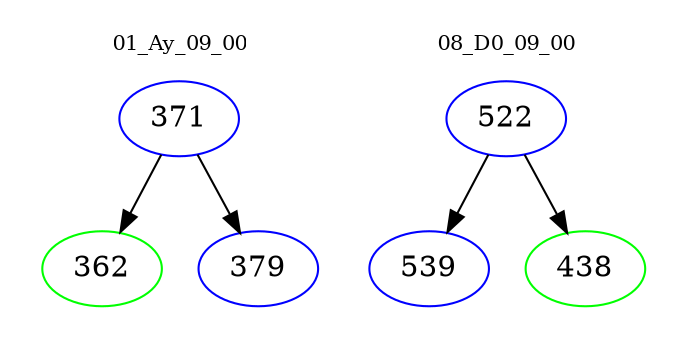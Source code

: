 digraph{
subgraph cluster_0 {
color = white
label = "01_Ay_09_00";
fontsize=10;
T0_371 [label="371", color="blue"]
T0_371 -> T0_362 [color="black"]
T0_362 [label="362", color="green"]
T0_371 -> T0_379 [color="black"]
T0_379 [label="379", color="blue"]
}
subgraph cluster_1 {
color = white
label = "08_D0_09_00";
fontsize=10;
T1_522 [label="522", color="blue"]
T1_522 -> T1_539 [color="black"]
T1_539 [label="539", color="blue"]
T1_522 -> T1_438 [color="black"]
T1_438 [label="438", color="green"]
}
}
